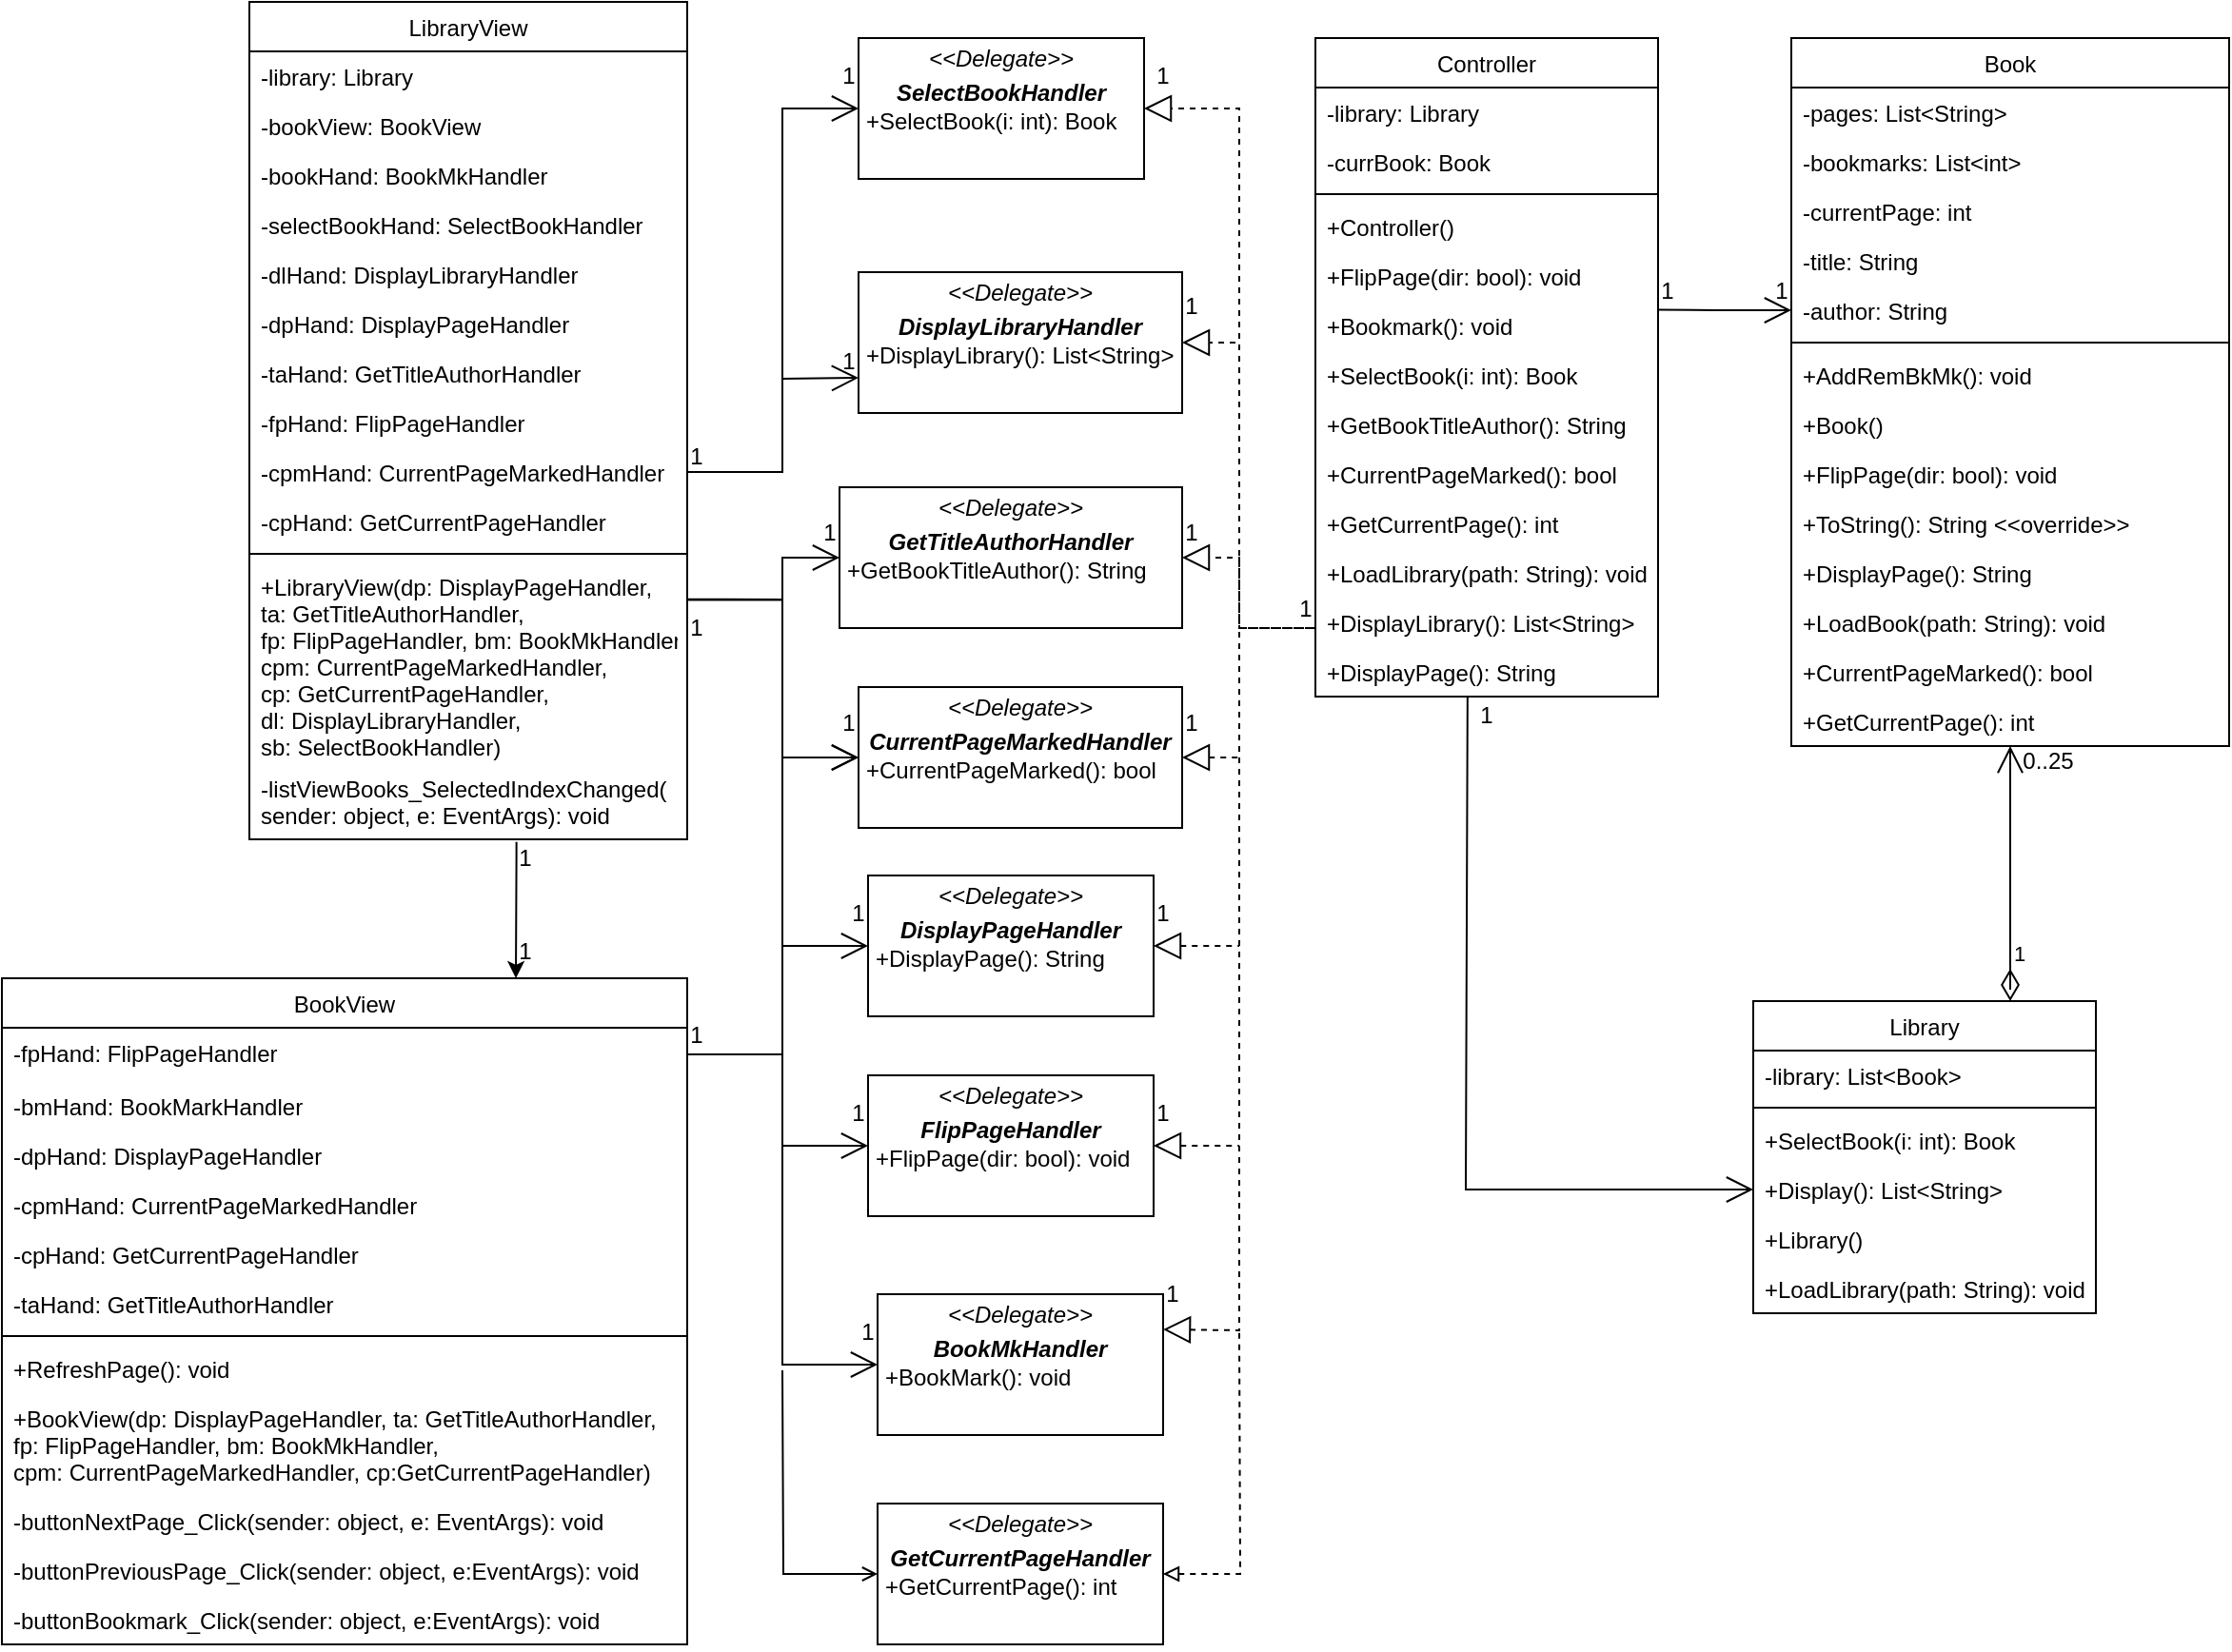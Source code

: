 <mxfile version="16.6.1" type="device"><diagram id="C5RBs43oDa-KdzZeNtuy" name="Page-1"><mxGraphModel dx="1977" dy="1840" grid="1" gridSize="10" guides="1" tooltips="1" connect="1" arrows="1" fold="1" page="1" pageScale="1" pageWidth="827" pageHeight="1169" math="0" shadow="0"><root><mxCell id="WIyWlLk6GJQsqaUBKTNV-0"/><mxCell id="WIyWlLk6GJQsqaUBKTNV-1" parent="WIyWlLk6GJQsqaUBKTNV-0"/><mxCell id="zkfFHV4jXpPFQw0GAbJ--6" value="BookView" style="swimlane;fontStyle=0;align=center;verticalAlign=top;childLayout=stackLayout;horizontal=1;startSize=26;horizontalStack=0;resizeParent=1;resizeLast=0;collapsible=1;marginBottom=0;rounded=0;shadow=0;strokeWidth=1;" parent="WIyWlLk6GJQsqaUBKTNV-1" vertex="1"><mxGeometry x="-630" y="534" width="360" height="350" as="geometry"><mxRectangle x="130" y="380" width="160" height="26" as="alternateBounds"/></mxGeometry></mxCell><mxCell id="kKATzDtQ06_MXmmMMDZ5-18" value="-fpHand: FlipPageHandler" style="text;strokeColor=none;fillColor=none;align=left;verticalAlign=top;spacingLeft=4;spacingRight=4;overflow=hidden;rotatable=0;points=[[0,0.5],[1,0.5]];portConstraint=eastwest;" parent="zkfFHV4jXpPFQw0GAbJ--6" vertex="1"><mxGeometry y="26" width="360" height="28" as="geometry"/></mxCell><mxCell id="kKATzDtQ06_MXmmMMDZ5-19" value="-bmHand: BookMarkHandler" style="text;strokeColor=none;fillColor=none;align=left;verticalAlign=top;spacingLeft=4;spacingRight=4;overflow=hidden;rotatable=0;points=[[0,0.5],[1,0.5]];portConstraint=eastwest;" parent="zkfFHV4jXpPFQw0GAbJ--6" vertex="1"><mxGeometry y="54" width="360" height="26" as="geometry"/></mxCell><mxCell id="_Ul0o9KKEtSvNgd72cAL-1" value="-dpHand: DisplayPageHandler" style="text;strokeColor=none;fillColor=none;align=left;verticalAlign=top;spacingLeft=4;spacingRight=4;overflow=hidden;rotatable=0;points=[[0,0.5],[1,0.5]];portConstraint=eastwest;" parent="zkfFHV4jXpPFQw0GAbJ--6" vertex="1"><mxGeometry y="80" width="360" height="26" as="geometry"/></mxCell><mxCell id="_Ul0o9KKEtSvNgd72cAL-19" value="-cpmHand: CurrentPageMarkedHandler" style="text;strokeColor=none;fillColor=none;align=left;verticalAlign=top;spacingLeft=4;spacingRight=4;overflow=hidden;rotatable=0;points=[[0,0.5],[1,0.5]];portConstraint=eastwest;" parent="zkfFHV4jXpPFQw0GAbJ--6" vertex="1"><mxGeometry y="106" width="360" height="26" as="geometry"/></mxCell><mxCell id="VxfgOSUtHVULZVKdmlXY-7" value="-cpHand: GetCurrentPageHandler" style="text;strokeColor=none;fillColor=none;align=left;verticalAlign=top;spacingLeft=4;spacingRight=4;overflow=hidden;rotatable=0;points=[[0,0.5],[1,0.5]];portConstraint=eastwest;" vertex="1" parent="zkfFHV4jXpPFQw0GAbJ--6"><mxGeometry y="132" width="360" height="26" as="geometry"/></mxCell><mxCell id="_Ul0o9KKEtSvNgd72cAL-20" value="-taHand: GetTitleAuthorHandler" style="text;strokeColor=none;fillColor=none;align=left;verticalAlign=top;spacingLeft=4;spacingRight=4;overflow=hidden;rotatable=0;points=[[0,0.5],[1,0.5]];portConstraint=eastwest;" parent="zkfFHV4jXpPFQw0GAbJ--6" vertex="1"><mxGeometry y="158" width="360" height="26" as="geometry"/></mxCell><mxCell id="ePOJfyZOBA0AEGsblm17-55" value="" style="line;strokeWidth=1;fillColor=none;align=left;verticalAlign=middle;spacingTop=-1;spacingLeft=3;spacingRight=3;rotatable=0;labelPosition=right;points=[];portConstraint=eastwest;" parent="zkfFHV4jXpPFQw0GAbJ--6" vertex="1"><mxGeometry y="184" width="360" height="8" as="geometry"/></mxCell><mxCell id="ePOJfyZOBA0AEGsblm17-0" value="+RefreshPage(): void" style="text;strokeColor=none;fillColor=none;align=left;verticalAlign=top;spacingLeft=4;spacingRight=4;overflow=hidden;rotatable=0;points=[[0,0.5],[1,0.5]];portConstraint=eastwest;" parent="zkfFHV4jXpPFQw0GAbJ--6" vertex="1"><mxGeometry y="192" width="360" height="26" as="geometry"/></mxCell><mxCell id="ePOJfyZOBA0AEGsblm17-74" value="+BookView(dp: DisplayPageHandler, ta: GetTitleAuthorHandler,&#10;fp: FlipPageHandler, bm: BookMkHandler,&#10;cpm: CurrentPageMarkedHandler, cp:GetCurrentPageHandler)" style="text;strokeColor=none;fillColor=none;align=left;verticalAlign=top;spacingLeft=4;spacingRight=4;overflow=hidden;rotatable=0;points=[[0,0.5],[1,0.5]];portConstraint=eastwest;" parent="zkfFHV4jXpPFQw0GAbJ--6" vertex="1"><mxGeometry y="218" width="360" height="54" as="geometry"/></mxCell><mxCell id="_Ul0o9KKEtSvNgd72cAL-21" value="-buttonNextPage_Click(sender: object, e: EventArgs): void" style="text;strokeColor=none;fillColor=none;align=left;verticalAlign=top;spacingLeft=4;spacingRight=4;overflow=hidden;rotatable=0;points=[[0,0.5],[1,0.5]];portConstraint=eastwest;" parent="zkfFHV4jXpPFQw0GAbJ--6" vertex="1"><mxGeometry y="272" width="360" height="26" as="geometry"/></mxCell><mxCell id="_Ul0o9KKEtSvNgd72cAL-22" value="-buttonPreviousPage_Click(sender: object, e:EventArgs): void" style="text;strokeColor=none;fillColor=none;align=left;verticalAlign=top;spacingLeft=4;spacingRight=4;overflow=hidden;rotatable=0;points=[[0,0.5],[1,0.5]];portConstraint=eastwest;" parent="zkfFHV4jXpPFQw0GAbJ--6" vertex="1"><mxGeometry y="298" width="360" height="26" as="geometry"/></mxCell><mxCell id="_Ul0o9KKEtSvNgd72cAL-23" value="-buttonBookmark_Click(sender: object, e:EventArgs): void" style="text;strokeColor=none;fillColor=none;align=left;verticalAlign=top;spacingLeft=4;spacingRight=4;overflow=hidden;rotatable=0;points=[[0,0.5],[1,0.5]];portConstraint=eastwest;" parent="zkfFHV4jXpPFQw0GAbJ--6" vertex="1"><mxGeometry y="324" width="360" height="26" as="geometry"/></mxCell><mxCell id="zkfFHV4jXpPFQw0GAbJ--17" value="Book" style="swimlane;fontStyle=0;align=center;verticalAlign=top;childLayout=stackLayout;horizontal=1;startSize=26;horizontalStack=0;resizeParent=1;resizeLast=0;collapsible=1;marginBottom=0;rounded=0;shadow=0;strokeWidth=1;" parent="WIyWlLk6GJQsqaUBKTNV-1" vertex="1"><mxGeometry x="310" y="40" width="230" height="372" as="geometry"><mxRectangle x="550" y="140" width="160" height="26" as="alternateBounds"/></mxGeometry></mxCell><mxCell id="zkfFHV4jXpPFQw0GAbJ--18" value="-pages: List&lt;String&gt;" style="text;align=left;verticalAlign=top;spacingLeft=4;spacingRight=4;overflow=hidden;rotatable=0;points=[[0,0.5],[1,0.5]];portConstraint=eastwest;" parent="zkfFHV4jXpPFQw0GAbJ--17" vertex="1"><mxGeometry y="26" width="230" height="26" as="geometry"/></mxCell><mxCell id="kKATzDtQ06_MXmmMMDZ5-2" value="-bookmarks: List&lt;int&gt;" style="text;strokeColor=none;fillColor=none;align=left;verticalAlign=top;spacingLeft=4;spacingRight=4;overflow=hidden;rotatable=0;points=[[0,0.5],[1,0.5]];portConstraint=eastwest;" parent="zkfFHV4jXpPFQw0GAbJ--17" vertex="1"><mxGeometry y="52" width="230" height="26" as="geometry"/></mxCell><mxCell id="kKATzDtQ06_MXmmMMDZ5-8" value="-currentPage: int" style="text;strokeColor=none;fillColor=none;align=left;verticalAlign=top;spacingLeft=4;spacingRight=4;overflow=hidden;rotatable=0;points=[[0,0.5],[1,0.5]];portConstraint=eastwest;" parent="zkfFHV4jXpPFQw0GAbJ--17" vertex="1"><mxGeometry y="78" width="230" height="26" as="geometry"/></mxCell><mxCell id="ePOJfyZOBA0AEGsblm17-72" value="-title: String" style="text;strokeColor=none;fillColor=none;align=left;verticalAlign=top;spacingLeft=4;spacingRight=4;overflow=hidden;rotatable=0;points=[[0,0.5],[1,0.5]];portConstraint=eastwest;" parent="zkfFHV4jXpPFQw0GAbJ--17" vertex="1"><mxGeometry y="104" width="230" height="26" as="geometry"/></mxCell><mxCell id="kKATzDtQ06_MXmmMMDZ5-14" value="-author: String" style="text;strokeColor=none;fillColor=none;align=left;verticalAlign=top;spacingLeft=4;spacingRight=4;overflow=hidden;rotatable=0;points=[[0,0.5],[1,0.5]];portConstraint=eastwest;" parent="zkfFHV4jXpPFQw0GAbJ--17" vertex="1"><mxGeometry y="130" width="230" height="26" as="geometry"/></mxCell><mxCell id="zkfFHV4jXpPFQw0GAbJ--23" value="" style="line;html=1;strokeWidth=1;align=left;verticalAlign=middle;spacingTop=-1;spacingLeft=3;spacingRight=3;rotatable=0;labelPosition=right;points=[];portConstraint=eastwest;" parent="zkfFHV4jXpPFQw0GAbJ--17" vertex="1"><mxGeometry y="156" width="230" height="8" as="geometry"/></mxCell><mxCell id="kKATzDtQ06_MXmmMMDZ5-16" value="+AddRemBkMk(): void" style="text;strokeColor=none;fillColor=none;align=left;verticalAlign=top;spacingLeft=4;spacingRight=4;overflow=hidden;rotatable=0;points=[[0,0.5],[1,0.5]];portConstraint=eastwest;" parent="zkfFHV4jXpPFQw0GAbJ--17" vertex="1"><mxGeometry y="164" width="230" height="26" as="geometry"/></mxCell><mxCell id="kKATzDtQ06_MXmmMMDZ5-15" value="+Book()" style="text;strokeColor=none;fillColor=none;align=left;verticalAlign=top;spacingLeft=4;spacingRight=4;overflow=hidden;rotatable=0;points=[[0,0.5],[1,0.5]];portConstraint=eastwest;" parent="zkfFHV4jXpPFQw0GAbJ--17" vertex="1"><mxGeometry y="190" width="230" height="26" as="geometry"/></mxCell><mxCell id="kKATzDtQ06_MXmmMMDZ5-17" value="+FlipPage(dir: bool): void" style="text;strokeColor=none;fillColor=none;align=left;verticalAlign=top;spacingLeft=4;spacingRight=4;overflow=hidden;rotatable=0;points=[[0,0.5],[1,0.5]];portConstraint=eastwest;" parent="zkfFHV4jXpPFQw0GAbJ--17" vertex="1"><mxGeometry y="216" width="230" height="26" as="geometry"/></mxCell><mxCell id="ePOJfyZOBA0AEGsblm17-44" value="+ToString(): String &lt;&lt;override&gt;&gt;" style="text;strokeColor=none;fillColor=none;align=left;verticalAlign=top;spacingLeft=4;spacingRight=4;overflow=hidden;rotatable=0;points=[[0,0.5],[1,0.5]];portConstraint=eastwest;" parent="zkfFHV4jXpPFQw0GAbJ--17" vertex="1"><mxGeometry y="242" width="230" height="26" as="geometry"/></mxCell><mxCell id="_Ul0o9KKEtSvNgd72cAL-0" value="+DisplayPage(): String" style="text;strokeColor=none;fillColor=none;align=left;verticalAlign=top;spacingLeft=4;spacingRight=4;overflow=hidden;rotatable=0;points=[[0,0.5],[1,0.5]];portConstraint=eastwest;" parent="zkfFHV4jXpPFQw0GAbJ--17" vertex="1"><mxGeometry y="268" width="230" height="26" as="geometry"/></mxCell><mxCell id="_Ul0o9KKEtSvNgd72cAL-16" value="+LoadBook(path: String): void" style="text;strokeColor=none;fillColor=none;align=left;verticalAlign=top;spacingLeft=4;spacingRight=4;overflow=hidden;rotatable=0;points=[[0,0.5],[1,0.5]];portConstraint=eastwest;" parent="zkfFHV4jXpPFQw0GAbJ--17" vertex="1"><mxGeometry y="294" width="230" height="26" as="geometry"/></mxCell><mxCell id="_Ul0o9KKEtSvNgd72cAL-17" value="+CurrentPageMarked(): bool&#10;" style="text;strokeColor=none;fillColor=none;align=left;verticalAlign=top;spacingLeft=4;spacingRight=4;overflow=hidden;rotatable=0;points=[[0,0.5],[1,0.5]];portConstraint=eastwest;" parent="zkfFHV4jXpPFQw0GAbJ--17" vertex="1"><mxGeometry y="320" width="230" height="26" as="geometry"/></mxCell><mxCell id="VxfgOSUtHVULZVKdmlXY-5" value="+GetCurrentPage(): int&#10;" style="text;strokeColor=none;fillColor=none;align=left;verticalAlign=top;spacingLeft=4;spacingRight=4;overflow=hidden;rotatable=0;points=[[0,0.5],[1,0.5]];portConstraint=eastwest;" vertex="1" parent="zkfFHV4jXpPFQw0GAbJ--17"><mxGeometry y="346" width="230" height="26" as="geometry"/></mxCell><mxCell id="kKATzDtQ06_MXmmMMDZ5-22" value="Controller" style="swimlane;fontStyle=0;align=center;verticalAlign=top;childLayout=stackLayout;horizontal=1;startSize=26;horizontalStack=0;resizeParent=1;resizeParentMax=0;resizeLast=0;collapsible=1;marginBottom=0;" parent="WIyWlLk6GJQsqaUBKTNV-1" vertex="1"><mxGeometry x="60" y="40" width="180" height="346" as="geometry"/></mxCell><mxCell id="kKATzDtQ06_MXmmMMDZ5-23" value="-library: Library" style="text;strokeColor=none;fillColor=none;align=left;verticalAlign=top;spacingLeft=4;spacingRight=4;overflow=hidden;rotatable=0;points=[[0,0.5],[1,0.5]];portConstraint=eastwest;" parent="kKATzDtQ06_MXmmMMDZ5-22" vertex="1"><mxGeometry y="26" width="180" height="26" as="geometry"/></mxCell><mxCell id="kKATzDtQ06_MXmmMMDZ5-34" value="-currBook: Book" style="text;strokeColor=none;fillColor=none;align=left;verticalAlign=top;spacingLeft=4;spacingRight=4;overflow=hidden;rotatable=0;points=[[0,0.5],[1,0.5]];portConstraint=eastwest;" parent="kKATzDtQ06_MXmmMMDZ5-22" vertex="1"><mxGeometry y="52" width="180" height="26" as="geometry"/></mxCell><mxCell id="kKATzDtQ06_MXmmMMDZ5-24" value="" style="line;strokeWidth=1;fillColor=none;align=left;verticalAlign=middle;spacingTop=-1;spacingLeft=3;spacingRight=3;rotatable=0;labelPosition=right;points=[];portConstraint=eastwest;" parent="kKATzDtQ06_MXmmMMDZ5-22" vertex="1"><mxGeometry y="78" width="180" height="8" as="geometry"/></mxCell><mxCell id="kKATzDtQ06_MXmmMMDZ5-25" value="+Controller()" style="text;strokeColor=none;fillColor=none;align=left;verticalAlign=top;spacingLeft=4;spacingRight=4;overflow=hidden;rotatable=0;points=[[0,0.5],[1,0.5]];portConstraint=eastwest;" parent="kKATzDtQ06_MXmmMMDZ5-22" vertex="1"><mxGeometry y="86" width="180" height="26" as="geometry"/></mxCell><mxCell id="ePOJfyZOBA0AEGsblm17-26" value="+FlipPage(dir: bool): void" style="text;strokeColor=none;fillColor=none;align=left;verticalAlign=top;spacingLeft=4;spacingRight=4;overflow=hidden;rotatable=0;points=[[0,0.5],[1,0.5]];portConstraint=eastwest;" parent="kKATzDtQ06_MXmmMMDZ5-22" vertex="1"><mxGeometry y="112" width="180" height="26" as="geometry"/></mxCell><mxCell id="ePOJfyZOBA0AEGsblm17-32" value="+Bookmark(): void" style="text;strokeColor=none;fillColor=none;align=left;verticalAlign=top;spacingLeft=4;spacingRight=4;overflow=hidden;rotatable=0;points=[[0,0.5],[1,0.5]];portConstraint=eastwest;" parent="kKATzDtQ06_MXmmMMDZ5-22" vertex="1"><mxGeometry y="138" width="180" height="26" as="geometry"/></mxCell><mxCell id="ePOJfyZOBA0AEGsblm17-43" value="+SelectBook(i: int): Book" style="text;strokeColor=none;fillColor=none;align=left;verticalAlign=top;spacingLeft=4;spacingRight=4;overflow=hidden;rotatable=0;points=[[0,0.5],[1,0.5]];portConstraint=eastwest;" parent="kKATzDtQ06_MXmmMMDZ5-22" vertex="1"><mxGeometry y="164" width="180" height="26" as="geometry"/></mxCell><mxCell id="_Ul0o9KKEtSvNgd72cAL-9" value="+GetBookTitleAuthor(): String" style="text;strokeColor=none;fillColor=none;align=left;verticalAlign=top;spacingLeft=4;spacingRight=4;overflow=hidden;rotatable=0;points=[[0,0.5],[1,0.5]];portConstraint=eastwest;" parent="kKATzDtQ06_MXmmMMDZ5-22" vertex="1"><mxGeometry y="190" width="180" height="26" as="geometry"/></mxCell><mxCell id="_Ul0o9KKEtSvNgd72cAL-13" value="+CurrentPageMarked(): bool" style="text;strokeColor=none;fillColor=none;align=left;verticalAlign=top;spacingLeft=4;spacingRight=4;overflow=hidden;rotatable=0;points=[[0,0.5],[1,0.5]];portConstraint=eastwest;" parent="kKATzDtQ06_MXmmMMDZ5-22" vertex="1"><mxGeometry y="216" width="180" height="26" as="geometry"/></mxCell><mxCell id="VxfgOSUtHVULZVKdmlXY-6" value="+GetCurrentPage(): int" style="text;strokeColor=none;fillColor=none;align=left;verticalAlign=top;spacingLeft=4;spacingRight=4;overflow=hidden;rotatable=0;points=[[0,0.5],[1,0.5]];portConstraint=eastwest;" vertex="1" parent="kKATzDtQ06_MXmmMMDZ5-22"><mxGeometry y="242" width="180" height="26" as="geometry"/></mxCell><mxCell id="_Ul0o9KKEtSvNgd72cAL-14" value="+LoadLibrary(path: String): void" style="text;strokeColor=none;fillColor=none;align=left;verticalAlign=top;spacingLeft=4;spacingRight=4;overflow=hidden;rotatable=0;points=[[0,0.5],[1,0.5]];portConstraint=eastwest;" parent="kKATzDtQ06_MXmmMMDZ5-22" vertex="1"><mxGeometry y="268" width="180" height="26" as="geometry"/></mxCell><mxCell id="_Ul0o9KKEtSvNgd72cAL-15" value="+DisplayLibrary(): List&lt;String&gt;" style="text;strokeColor=none;fillColor=none;align=left;verticalAlign=top;spacingLeft=4;spacingRight=4;overflow=hidden;rotatable=0;points=[[0,0.5],[1,0.5]];portConstraint=eastwest;" parent="kKATzDtQ06_MXmmMMDZ5-22" vertex="1"><mxGeometry y="294" width="180" height="26" as="geometry"/></mxCell><mxCell id="_Ul0o9KKEtSvNgd72cAL-35" value="+DisplayPage(): String" style="text;strokeColor=none;fillColor=none;align=left;verticalAlign=top;spacingLeft=4;spacingRight=4;overflow=hidden;rotatable=0;points=[[0,0.5],[1,0.5]];portConstraint=eastwest;" parent="kKATzDtQ06_MXmmMMDZ5-22" vertex="1"><mxGeometry y="320" width="180" height="26" as="geometry"/></mxCell><mxCell id="kKATzDtQ06_MXmmMMDZ5-26" value="1" style="endArrow=open;html=1;endSize=12;startArrow=diamondThin;startSize=14;startFill=0;edgeStyle=orthogonalEdgeStyle;align=left;verticalAlign=bottom;rounded=0;exitX=0.75;exitY=0;exitDx=0;exitDy=0;entryX=0.5;entryY=1;entryDx=0;entryDy=0;" parent="WIyWlLk6GJQsqaUBKTNV-1" source="zkfFHV4jXpPFQw0GAbJ--0" target="zkfFHV4jXpPFQw0GAbJ--17" edge="1"><mxGeometry x="-0.756" relative="1" as="geometry"><mxPoint x="620" y="160" as="sourcePoint"/><mxPoint x="540" y="145" as="targetPoint"/><Array as="points"><mxPoint x="425" y="540"/></Array><mxPoint as="offset"/></mxGeometry></mxCell><mxCell id="kKATzDtQ06_MXmmMMDZ5-27" value="" style="endArrow=open;endFill=1;endSize=12;html=1;rounded=0;entryX=0;entryY=0.5;entryDx=0;entryDy=0;exitX=0.444;exitY=1.004;exitDx=0;exitDy=0;exitPerimeter=0;" parent="WIyWlLk6GJQsqaUBKTNV-1" source="_Ul0o9KKEtSvNgd72cAL-35" target="ePOJfyZOBA0AEGsblm17-37" edge="1"><mxGeometry width="160" relative="1" as="geometry"><mxPoint x="139" y="400" as="sourcePoint"/><mxPoint x="190" y="300" as="targetPoint"/><Array as="points"><mxPoint x="139" y="645"/></Array></mxGeometry></mxCell><mxCell id="VxfgOSUtHVULZVKdmlXY-12" style="edgeStyle=orthogonalEdgeStyle;rounded=0;orthogonalLoop=1;jettySize=auto;html=1;dashed=1;startArrow=block;startFill=0;endArrow=none;endFill=0;startSize=12;" edge="1" parent="WIyWlLk6GJQsqaUBKTNV-1" source="kKATzDtQ06_MXmmMMDZ5-30"><mxGeometry relative="1" as="geometry"><mxPoint x="20" y="622" as="targetPoint"/></mxGeometry></mxCell><mxCell id="kKATzDtQ06_MXmmMMDZ5-30" value="&lt;p style=&quot;margin: 0px ; margin-top: 4px ; text-align: center&quot;&gt;&lt;i&gt;&amp;lt;&amp;lt;Delegate&amp;gt;&amp;gt;&lt;/i&gt;&lt;br&gt;&lt;/p&gt;&lt;p style=&quot;margin: 0px ; margin-top: 4px ; text-align: center&quot;&gt;&lt;i&gt;&lt;b&gt;FlipPageHandler&lt;/b&gt;&lt;/i&gt;&lt;/p&gt;&lt;p style=&quot;margin: 0px ; margin-left: 4px&quot;&gt;&lt;span&gt;+FlipPage(dir: bool): void&lt;/span&gt;&lt;/p&gt;" style="verticalAlign=top;align=left;overflow=fill;fontSize=12;fontFamily=Helvetica;html=1;" parent="WIyWlLk6GJQsqaUBKTNV-1" vertex="1"><mxGeometry x="-175" y="585" width="150" height="74" as="geometry"/></mxCell><mxCell id="ePOJfyZOBA0AEGsblm17-3" value="0..25" style="text;html=1;strokeColor=none;fillColor=none;align=center;verticalAlign=middle;whiteSpace=wrap;rounded=0;" parent="WIyWlLk6GJQsqaUBKTNV-1" vertex="1"><mxGeometry x="440" y="410" width="10" height="20" as="geometry"/></mxCell><mxCell id="ePOJfyZOBA0AEGsblm17-11" value="1" style="text;html=1;strokeColor=none;fillColor=none;align=center;verticalAlign=middle;whiteSpace=wrap;rounded=0;" parent="WIyWlLk6GJQsqaUBKTNV-1" vertex="1"><mxGeometry x="145" y="386" width="10" height="20" as="geometry"/></mxCell><mxCell id="ePOJfyZOBA0AEGsblm17-15" value="LibraryView" style="swimlane;fontStyle=0;align=center;verticalAlign=top;childLayout=stackLayout;horizontal=1;startSize=26;horizontalStack=0;resizeParent=1;resizeParentMax=0;resizeLast=0;collapsible=1;marginBottom=0;" parent="WIyWlLk6GJQsqaUBKTNV-1" vertex="1"><mxGeometry x="-500" y="21" width="230" height="440" as="geometry"/></mxCell><mxCell id="ePOJfyZOBA0AEGsblm17-16" value="-library: Library" style="text;strokeColor=none;fillColor=none;align=left;verticalAlign=top;spacingLeft=4;spacingRight=4;overflow=hidden;rotatable=0;points=[[0,0.5],[1,0.5]];portConstraint=eastwest;" parent="ePOJfyZOBA0AEGsblm17-15" vertex="1"><mxGeometry y="26" width="230" height="26" as="geometry"/></mxCell><mxCell id="ePOJfyZOBA0AEGsblm17-51" value="-bookView: BookView" style="text;strokeColor=none;fillColor=none;align=left;verticalAlign=top;spacingLeft=4;spacingRight=4;overflow=hidden;rotatable=0;points=[[0,0.5],[1,0.5]];portConstraint=eastwest;" parent="ePOJfyZOBA0AEGsblm17-15" vertex="1"><mxGeometry y="52" width="230" height="26" as="geometry"/></mxCell><mxCell id="ePOJfyZOBA0AEGsblm17-18" value="-bookHand: BookMkHandler" style="text;strokeColor=none;fillColor=none;align=left;verticalAlign=top;spacingLeft=4;spacingRight=4;overflow=hidden;rotatable=0;points=[[0,0.5],[1,0.5]];portConstraint=eastwest;" parent="ePOJfyZOBA0AEGsblm17-15" vertex="1"><mxGeometry y="78" width="230" height="26" as="geometry"/></mxCell><mxCell id="_Ul0o9KKEtSvNgd72cAL-38" value="-selectBookHand: SelectBookHandler" style="text;strokeColor=none;fillColor=none;align=left;verticalAlign=top;spacingLeft=4;spacingRight=4;overflow=hidden;rotatable=0;points=[[0,0.5],[1,0.5]];portConstraint=eastwest;" parent="ePOJfyZOBA0AEGsblm17-15" vertex="1"><mxGeometry y="104" width="230" height="26" as="geometry"/></mxCell><mxCell id="_Ul0o9KKEtSvNgd72cAL-39" value="-dlHand: DisplayLibraryHandler" style="text;strokeColor=none;fillColor=none;align=left;verticalAlign=top;spacingLeft=4;spacingRight=4;overflow=hidden;rotatable=0;points=[[0,0.5],[1,0.5]];portConstraint=eastwest;" parent="ePOJfyZOBA0AEGsblm17-15" vertex="1"><mxGeometry y="130" width="230" height="26" as="geometry"/></mxCell><mxCell id="_Ul0o9KKEtSvNgd72cAL-41" value="-dpHand: DisplayPageHandler" style="text;strokeColor=none;fillColor=none;align=left;verticalAlign=top;spacingLeft=4;spacingRight=4;overflow=hidden;rotatable=0;points=[[0,0.5],[1,0.5]];portConstraint=eastwest;" parent="ePOJfyZOBA0AEGsblm17-15" vertex="1"><mxGeometry y="156" width="230" height="26" as="geometry"/></mxCell><mxCell id="_Ul0o9KKEtSvNgd72cAL-40" value="-taHand: GetTitleAuthorHandler" style="text;strokeColor=none;fillColor=none;align=left;verticalAlign=top;spacingLeft=4;spacingRight=4;overflow=hidden;rotatable=0;points=[[0,0.5],[1,0.5]];portConstraint=eastwest;" parent="ePOJfyZOBA0AEGsblm17-15" vertex="1"><mxGeometry y="182" width="230" height="26" as="geometry"/></mxCell><mxCell id="_Ul0o9KKEtSvNgd72cAL-42" value="-fpHand: FlipPageHandler" style="text;strokeColor=none;fillColor=none;align=left;verticalAlign=top;spacingLeft=4;spacingRight=4;overflow=hidden;rotatable=0;points=[[0,0.5],[1,0.5]];portConstraint=eastwest;" parent="ePOJfyZOBA0AEGsblm17-15" vertex="1"><mxGeometry y="208" width="230" height="26" as="geometry"/></mxCell><mxCell id="_Ul0o9KKEtSvNgd72cAL-43" value="-cpmHand: CurrentPageMarkedHandler" style="text;strokeColor=none;fillColor=none;align=left;verticalAlign=top;spacingLeft=4;spacingRight=4;overflow=hidden;rotatable=0;points=[[0,0.5],[1,0.5]];portConstraint=eastwest;" parent="ePOJfyZOBA0AEGsblm17-15" vertex="1"><mxGeometry y="234" width="230" height="26" as="geometry"/></mxCell><mxCell id="VxfgOSUtHVULZVKdmlXY-13" value="-cpHand: GetCurrentPageHandler" style="text;strokeColor=none;fillColor=none;align=left;verticalAlign=top;spacingLeft=4;spacingRight=4;overflow=hidden;rotatable=0;points=[[0,0.5],[1,0.5]];portConstraint=eastwest;" vertex="1" parent="ePOJfyZOBA0AEGsblm17-15"><mxGeometry y="260" width="230" height="26" as="geometry"/></mxCell><mxCell id="ePOJfyZOBA0AEGsblm17-79" value="" style="line;strokeWidth=1;fillColor=none;align=left;verticalAlign=middle;spacingTop=-1;spacingLeft=3;spacingRight=3;rotatable=0;labelPosition=right;points=[];portConstraint=eastwest;" parent="ePOJfyZOBA0AEGsblm17-15" vertex="1"><mxGeometry y="286" width="230" height="8" as="geometry"/></mxCell><mxCell id="ePOJfyZOBA0AEGsblm17-78" value="+LibraryView(dp: DisplayPageHandler,&#10;ta: GetTitleAuthorHandler, &#10;fp: FlipPageHandler, bm: BookMkHandler,&#10;cpm: CurrentPageMarkedHandler, &#10;cp: GetCurrentPageHandler,&#10;dl: DisplayLibraryHandler, &#10;sb: SelectBookHandler)" style="text;strokeColor=none;fillColor=none;align=left;verticalAlign=top;spacingLeft=4;spacingRight=4;overflow=hidden;rotatable=0;points=[[0,0.5],[1,0.5]];portConstraint=eastwest;" parent="ePOJfyZOBA0AEGsblm17-15" vertex="1"><mxGeometry y="294" width="230" height="106" as="geometry"/></mxCell><mxCell id="_Ul0o9KKEtSvNgd72cAL-95" value="-listViewBooks_SelectedIndexChanged(&#10;sender: object, e: EventArgs): void" style="text;strokeColor=none;fillColor=none;align=left;verticalAlign=top;spacingLeft=4;spacingRight=4;overflow=hidden;rotatable=0;points=[[0,0.5],[1,0.5]];portConstraint=eastwest;" parent="ePOJfyZOBA0AEGsblm17-15" vertex="1"><mxGeometry y="400" width="230" height="40" as="geometry"/></mxCell><mxCell id="zkfFHV4jXpPFQw0GAbJ--0" value="Library" style="swimlane;fontStyle=0;align=center;verticalAlign=top;childLayout=stackLayout;horizontal=1;startSize=26;horizontalStack=0;resizeParent=1;resizeLast=0;collapsible=1;marginBottom=0;rounded=0;shadow=0;strokeWidth=1;" parent="WIyWlLk6GJQsqaUBKTNV-1" vertex="1"><mxGeometry x="290" y="546" width="180" height="164" as="geometry"><mxRectangle x="230" y="140" width="160" height="26" as="alternateBounds"/></mxGeometry></mxCell><mxCell id="zkfFHV4jXpPFQw0GAbJ--1" value="-library: List&lt;Book&gt;" style="text;align=left;verticalAlign=top;spacingLeft=4;spacingRight=4;overflow=hidden;rotatable=0;points=[[0,0.5],[1,0.5]];portConstraint=eastwest;" parent="zkfFHV4jXpPFQw0GAbJ--0" vertex="1"><mxGeometry y="26" width="180" height="26" as="geometry"/></mxCell><mxCell id="zkfFHV4jXpPFQw0GAbJ--4" value="" style="line;html=1;strokeWidth=1;align=left;verticalAlign=middle;spacingTop=-1;spacingLeft=3;spacingRight=3;rotatable=0;labelPosition=right;points=[];portConstraint=eastwest;" parent="zkfFHV4jXpPFQw0GAbJ--0" vertex="1"><mxGeometry y="52" width="180" height="8" as="geometry"/></mxCell><mxCell id="zkfFHV4jXpPFQw0GAbJ--5" value="+SelectBook(i: int): Book" style="text;align=left;verticalAlign=top;spacingLeft=4;spacingRight=4;overflow=hidden;rotatable=0;points=[[0,0.5],[1,0.5]];portConstraint=eastwest;" parent="zkfFHV4jXpPFQw0GAbJ--0" vertex="1"><mxGeometry y="60" width="180" height="26" as="geometry"/></mxCell><mxCell id="ePOJfyZOBA0AEGsblm17-37" value="+Display(): List&lt;String&gt;" style="text;strokeColor=none;fillColor=none;align=left;verticalAlign=top;spacingLeft=4;spacingRight=4;overflow=hidden;rotatable=0;points=[[0,0.5],[1,0.5]];portConstraint=eastwest;" parent="zkfFHV4jXpPFQw0GAbJ--0" vertex="1"><mxGeometry y="86" width="180" height="26" as="geometry"/></mxCell><mxCell id="ePOJfyZOBA0AEGsblm17-73" value="+Library()" style="text;strokeColor=none;fillColor=none;align=left;verticalAlign=top;spacingLeft=4;spacingRight=4;overflow=hidden;rotatable=0;points=[[0,0.5],[1,0.5]];portConstraint=eastwest;" parent="zkfFHV4jXpPFQw0GAbJ--0" vertex="1"><mxGeometry y="112" width="180" height="26" as="geometry"/></mxCell><mxCell id="_Ul0o9KKEtSvNgd72cAL-36" value="+LoadLibrary(path: String): void " style="text;strokeColor=none;fillColor=none;align=left;verticalAlign=top;spacingLeft=4;spacingRight=4;overflow=hidden;rotatable=0;points=[[0,0.5],[1,0.5]];portConstraint=eastwest;" parent="zkfFHV4jXpPFQw0GAbJ--0" vertex="1"><mxGeometry y="138" width="180" height="26" as="geometry"/></mxCell><mxCell id="ePOJfyZOBA0AEGsblm17-28" value="&lt;p style=&quot;margin: 0px ; margin-top: 4px ; text-align: center&quot;&gt;&lt;i&gt;&amp;lt;&amp;lt;Delegate&amp;gt;&amp;gt;&lt;/i&gt;&lt;br&gt;&lt;/p&gt;&lt;p style=&quot;margin: 0px ; margin-top: 4px ; text-align: center&quot;&gt;&lt;i&gt;&lt;b&gt;BookMkHandler&lt;/b&gt;&lt;/i&gt;&lt;/p&gt;&lt;p style=&quot;margin: 0px ; margin-left: 4px&quot;&gt;&lt;span&gt;+BookMark(): void&lt;/span&gt;&lt;/p&gt;" style="verticalAlign=top;align=left;overflow=fill;fontSize=12;fontFamily=Helvetica;html=1;" parent="WIyWlLk6GJQsqaUBKTNV-1" vertex="1"><mxGeometry x="-170" y="700" width="150" height="74" as="geometry"/></mxCell><mxCell id="ePOJfyZOBA0AEGsblm17-31" value="" style="endArrow=block;dashed=1;endFill=0;endSize=12;html=1;rounded=0;entryX=1;entryY=0.5;entryDx=0;entryDy=0;exitX=1;exitY=1;exitDx=0;exitDy=0;" parent="WIyWlLk6GJQsqaUBKTNV-1" source="ePOJfyZOBA0AEGsblm17-58" target="ePOJfyZOBA0AEGsblm17-34" edge="1"><mxGeometry width="160" relative="1" as="geometry"><mxPoint x="119" y="380" as="sourcePoint"/><mxPoint x="95.0" y="555" as="targetPoint"/><Array as="points"><mxPoint x="20" y="350"/><mxPoint x="20" y="77"/></Array></mxGeometry></mxCell><mxCell id="ePOJfyZOBA0AEGsblm17-34" value="&lt;p style=&quot;margin: 0px ; margin-top: 4px ; text-align: center&quot;&gt;&lt;i&gt;&amp;lt;&amp;lt;Delegate&amp;gt;&amp;gt;&lt;/i&gt;&lt;br&gt;&lt;/p&gt;&lt;p style=&quot;margin: 0px ; margin-top: 4px ; text-align: center&quot;&gt;&lt;b&gt;&lt;i&gt;SelectBookHandler&lt;/i&gt;&lt;/b&gt;&lt;/p&gt;&lt;p style=&quot;margin: 0px ; margin-left: 4px&quot;&gt;&lt;span&gt;+SelectBook(i: int): Book&lt;/span&gt;&lt;/p&gt;" style="verticalAlign=top;align=left;overflow=fill;fontSize=12;fontFamily=Helvetica;html=1;" parent="WIyWlLk6GJQsqaUBKTNV-1" vertex="1"><mxGeometry x="-180" y="40" width="150" height="74" as="geometry"/></mxCell><mxCell id="ePOJfyZOBA0AEGsblm17-40" value="" style="endArrow=open;endFill=1;endSize=12;html=1;rounded=0;entryX=0;entryY=0.5;entryDx=0;entryDy=0;exitX=1.001;exitY=0.184;exitDx=0;exitDy=0;exitPerimeter=0;" parent="WIyWlLk6GJQsqaUBKTNV-1" source="ePOJfyZOBA0AEGsblm17-32" target="kKATzDtQ06_MXmmMMDZ5-14" edge="1"><mxGeometry width="160" relative="1" as="geometry"><mxPoint x="360" y="583" as="sourcePoint"/><mxPoint x="252.5" y="530" as="targetPoint"/><Array as="points"><mxPoint x="270" y="183"/></Array></mxGeometry></mxCell><mxCell id="ePOJfyZOBA0AEGsblm17-41" value="1" style="text;html=1;strokeColor=none;fillColor=none;align=center;verticalAlign=middle;whiteSpace=wrap;rounded=0;" parent="WIyWlLk6GJQsqaUBKTNV-1" vertex="1"><mxGeometry x="240" y="163" width="10" height="20" as="geometry"/></mxCell><mxCell id="ePOJfyZOBA0AEGsblm17-42" value="1" style="text;html=1;strokeColor=none;fillColor=none;align=center;verticalAlign=middle;whiteSpace=wrap;rounded=0;" parent="WIyWlLk6GJQsqaUBKTNV-1" vertex="1"><mxGeometry x="300" y="163" width="10" height="20" as="geometry"/></mxCell><mxCell id="ePOJfyZOBA0AEGsblm17-50" style="edgeStyle=orthogonalEdgeStyle;rounded=0;orthogonalLoop=1;jettySize=auto;html=1;entryX=0.75;entryY=0;entryDx=0;entryDy=0;exitX=0.61;exitY=1.035;exitDx=0;exitDy=0;exitPerimeter=0;" parent="WIyWlLk6GJQsqaUBKTNV-1" source="_Ul0o9KKEtSvNgd72cAL-95" target="zkfFHV4jXpPFQw0GAbJ--6" edge="1"><mxGeometry relative="1" as="geometry"><mxPoint x="-300" y="470" as="sourcePoint"/><mxPoint x="-410" y="420" as="targetPoint"/><Array as="points"><mxPoint x="-360" y="470"/><mxPoint x="-360" y="470"/></Array></mxGeometry></mxCell><mxCell id="ePOJfyZOBA0AEGsblm17-58" value="1" style="text;html=1;strokeColor=none;fillColor=none;align=center;verticalAlign=middle;whiteSpace=wrap;rounded=0;" parent="WIyWlLk6GJQsqaUBKTNV-1" vertex="1"><mxGeometry x="50" y="330" width="10" height="20" as="geometry"/></mxCell><mxCell id="VxfgOSUtHVULZVKdmlXY-11" style="edgeStyle=orthogonalEdgeStyle;rounded=0;orthogonalLoop=1;jettySize=auto;html=1;dashed=1;startArrow=block;startFill=0;endArrow=none;endFill=0;startSize=12;" edge="1" parent="WIyWlLk6GJQsqaUBKTNV-1" source="_Ul0o9KKEtSvNgd72cAL-2"><mxGeometry relative="1" as="geometry"><mxPoint x="20" y="517" as="targetPoint"/></mxGeometry></mxCell><mxCell id="_Ul0o9KKEtSvNgd72cAL-2" value="&lt;p style=&quot;margin: 0px ; margin-top: 4px ; text-align: center&quot;&gt;&lt;i&gt;&amp;lt;&amp;lt;Delegate&amp;gt;&amp;gt;&lt;/i&gt;&lt;br&gt;&lt;/p&gt;&lt;p style=&quot;margin: 0px ; margin-top: 4px ; text-align: center&quot;&gt;&lt;i&gt;&lt;b&gt;DisplayPageHandler&lt;/b&gt;&lt;/i&gt;&lt;/p&gt;&lt;p style=&quot;margin: 0px ; margin-left: 4px&quot;&gt;&lt;span&gt;+DisplayPage(): String&lt;/span&gt;&lt;/p&gt;" style="verticalAlign=top;align=left;overflow=fill;fontSize=12;fontFamily=Helvetica;html=1;" parent="WIyWlLk6GJQsqaUBKTNV-1" vertex="1"><mxGeometry x="-175" y="480" width="150" height="74" as="geometry"/></mxCell><mxCell id="VxfgOSUtHVULZVKdmlXY-10" style="edgeStyle=orthogonalEdgeStyle;rounded=0;orthogonalLoop=1;jettySize=auto;html=1;startArrow=block;startFill=0;endArrow=none;endFill=0;dashed=1;startSize=12;" edge="1" parent="WIyWlLk6GJQsqaUBKTNV-1" source="_Ul0o9KKEtSvNgd72cAL-18"><mxGeometry relative="1" as="geometry"><mxPoint x="20" y="418" as="targetPoint"/><Array as="points"><mxPoint x="20" y="418"/></Array></mxGeometry></mxCell><mxCell id="_Ul0o9KKEtSvNgd72cAL-18" value="&lt;p style=&quot;margin: 0px ; margin-top: 4px ; text-align: center&quot;&gt;&lt;i&gt;&amp;lt;&amp;lt;Delegate&amp;gt;&amp;gt;&lt;/i&gt;&lt;br&gt;&lt;/p&gt;&lt;p style=&quot;margin: 0px ; margin-top: 4px ; text-align: center&quot;&gt;&lt;i&gt;&lt;b&gt;CurrentPageMarkedHandler&lt;/b&gt;&lt;/i&gt;&lt;/p&gt;&lt;p style=&quot;margin: 0px ; margin-left: 4px&quot;&gt;&lt;span&gt;+CurrentPageMarked(): bool&lt;/span&gt;&lt;/p&gt;" style="verticalAlign=top;align=left;overflow=fill;fontSize=12;fontFamily=Helvetica;html=1;" parent="WIyWlLk6GJQsqaUBKTNV-1" vertex="1"><mxGeometry x="-180" y="381" width="170" height="74" as="geometry"/></mxCell><mxCell id="_Ul0o9KKEtSvNgd72cAL-27" value="&lt;p style=&quot;margin: 0px ; margin-top: 4px ; text-align: center&quot;&gt;&lt;i&gt;&amp;lt;&amp;lt;Delegate&amp;gt;&amp;gt;&lt;/i&gt;&lt;br&gt;&lt;/p&gt;&lt;p style=&quot;margin: 0px ; margin-top: 4px ; text-align: center&quot;&gt;&lt;i&gt;&lt;b&gt;GetTitleAuthorHandler&lt;/b&gt;&lt;/i&gt;&lt;/p&gt;&lt;p style=&quot;margin: 0px ; margin-left: 4px&quot;&gt;&lt;span&gt;+GetBookTitleAuthor(): String&lt;/span&gt;&lt;/p&gt;" style="verticalAlign=top;align=left;overflow=fill;fontSize=12;fontFamily=Helvetica;html=1;" parent="WIyWlLk6GJQsqaUBKTNV-1" vertex="1"><mxGeometry x="-190" y="276" width="180" height="74" as="geometry"/></mxCell><mxCell id="_Ul0o9KKEtSvNgd72cAL-37" value="&lt;p style=&quot;margin: 0px ; margin-top: 4px ; text-align: center&quot;&gt;&lt;i&gt;&amp;lt;&amp;lt;Delegate&amp;gt;&amp;gt;&lt;/i&gt;&lt;br&gt;&lt;/p&gt;&lt;p style=&quot;margin: 0px ; margin-top: 4px ; text-align: center&quot;&gt;&lt;b&gt;&lt;i&gt;DisplayLibraryHandler&lt;/i&gt;&lt;/b&gt;&lt;/p&gt;&lt;p style=&quot;margin: 0px ; margin-left: 4px&quot;&gt;&lt;span&gt;+DisplayLibrary(): List&amp;lt;String&amp;gt;&lt;/span&gt;&lt;/p&gt;" style="verticalAlign=top;align=left;overflow=fill;fontSize=12;fontFamily=Helvetica;html=1;" parent="WIyWlLk6GJQsqaUBKTNV-1" vertex="1"><mxGeometry x="-180" y="163" width="170" height="74" as="geometry"/></mxCell><mxCell id="_Ul0o9KKEtSvNgd72cAL-53" value="" style="endArrow=block;dashed=1;endFill=0;endSize=12;html=1;rounded=0;entryX=1;entryY=0.5;entryDx=0;entryDy=0;exitX=1;exitY=1;exitDx=0;exitDy=0;" parent="WIyWlLk6GJQsqaUBKTNV-1" source="ePOJfyZOBA0AEGsblm17-58" target="_Ul0o9KKEtSvNgd72cAL-37" edge="1"><mxGeometry width="160" relative="1" as="geometry"><mxPoint x="70" y="357" as="sourcePoint"/><mxPoint x="-20" y="87" as="targetPoint"/><Array as="points"><mxPoint x="20" y="350"/><mxPoint x="20" y="200"/></Array></mxGeometry></mxCell><mxCell id="_Ul0o9KKEtSvNgd72cAL-54" value="" style="endArrow=block;dashed=1;endFill=0;endSize=12;html=1;rounded=0;entryX=1;entryY=0.5;entryDx=0;entryDy=0;exitX=0.75;exitY=1;exitDx=0;exitDy=0;" parent="WIyWlLk6GJQsqaUBKTNV-1" source="ePOJfyZOBA0AEGsblm17-58" target="_Ul0o9KKEtSvNgd72cAL-27" edge="1"><mxGeometry width="160" relative="1" as="geometry"><mxPoint x="70" y="360" as="sourcePoint"/><mxPoint y="210" as="targetPoint"/><Array as="points"><mxPoint x="20" y="350"/><mxPoint x="20" y="313"/></Array></mxGeometry></mxCell><mxCell id="_Ul0o9KKEtSvNgd72cAL-58" value="" style="endArrow=block;dashed=1;endFill=0;endSize=12;html=1;rounded=0;entryX=1;entryY=0.25;entryDx=0;entryDy=0;exitX=1;exitY=1;exitDx=0;exitDy=0;" parent="WIyWlLk6GJQsqaUBKTNV-1" source="ePOJfyZOBA0AEGsblm17-58" target="ePOJfyZOBA0AEGsblm17-28" edge="1"><mxGeometry width="160" relative="1" as="geometry"><mxPoint x="67.5" y="360" as="sourcePoint"/><mxPoint x="-15" y="613.5" as="targetPoint"/><Array as="points"><mxPoint x="20" y="350"/><mxPoint x="20" y="719"/></Array></mxGeometry></mxCell><mxCell id="_Ul0o9KKEtSvNgd72cAL-59" value="1" style="text;html=1;strokeColor=none;fillColor=none;align=center;verticalAlign=middle;whiteSpace=wrap;rounded=0;" parent="WIyWlLk6GJQsqaUBKTNV-1" vertex="1"><mxGeometry x="-25" y="50" width="10" height="20" as="geometry"/></mxCell><mxCell id="_Ul0o9KKEtSvNgd72cAL-60" value="1" style="text;html=1;strokeColor=none;fillColor=none;align=center;verticalAlign=middle;whiteSpace=wrap;rounded=0;" parent="WIyWlLk6GJQsqaUBKTNV-1" vertex="1"><mxGeometry x="-10" y="171" width="10" height="20" as="geometry"/></mxCell><mxCell id="_Ul0o9KKEtSvNgd72cAL-61" value="1" style="text;html=1;strokeColor=none;fillColor=none;align=center;verticalAlign=middle;whiteSpace=wrap;rounded=0;" parent="WIyWlLk6GJQsqaUBKTNV-1" vertex="1"><mxGeometry x="-10" y="290" width="10" height="20" as="geometry"/></mxCell><mxCell id="_Ul0o9KKEtSvNgd72cAL-63" value="1" style="text;html=1;strokeColor=none;fillColor=none;align=center;verticalAlign=middle;whiteSpace=wrap;rounded=0;" parent="WIyWlLk6GJQsqaUBKTNV-1" vertex="1"><mxGeometry x="-10" y="390" width="10" height="20" as="geometry"/></mxCell><mxCell id="_Ul0o9KKEtSvNgd72cAL-64" value="1" style="text;html=1;strokeColor=none;fillColor=none;align=center;verticalAlign=middle;whiteSpace=wrap;rounded=0;" parent="WIyWlLk6GJQsqaUBKTNV-1" vertex="1"><mxGeometry x="-25" y="595" width="10" height="20" as="geometry"/></mxCell><mxCell id="_Ul0o9KKEtSvNgd72cAL-65" value="1" style="text;html=1;strokeColor=none;fillColor=none;align=center;verticalAlign=middle;whiteSpace=wrap;rounded=0;" parent="WIyWlLk6GJQsqaUBKTNV-1" vertex="1"><mxGeometry x="-20" y="690" width="10" height="20" as="geometry"/></mxCell><mxCell id="_Ul0o9KKEtSvNgd72cAL-72" value="1" style="text;html=1;strokeColor=none;fillColor=none;align=center;verticalAlign=middle;whiteSpace=wrap;rounded=0;" parent="WIyWlLk6GJQsqaUBKTNV-1" vertex="1"><mxGeometry x="-25" y="490" width="10" height="20" as="geometry"/></mxCell><mxCell id="_Ul0o9KKEtSvNgd72cAL-75" value="" style="endArrow=open;endFill=1;endSize=12;html=1;rounded=0;exitX=1.002;exitY=0.19;exitDx=0;exitDy=0;entryX=0;entryY=0.5;entryDx=0;entryDy=0;exitPerimeter=0;" parent="WIyWlLk6GJQsqaUBKTNV-1" source="ePOJfyZOBA0AEGsblm17-78" target="ePOJfyZOBA0AEGsblm17-28" edge="1"><mxGeometry width="160" relative="1" as="geometry"><mxPoint x="360" y="609" as="sourcePoint"/><mxPoint x="-240" y="780" as="targetPoint"/><Array as="points"><mxPoint x="-220" y="335"/><mxPoint x="-220" y="737"/></Array></mxGeometry></mxCell><mxCell id="_Ul0o9KKEtSvNgd72cAL-76" value="" style="endArrow=open;endFill=1;endSize=12;html=1;rounded=0;exitX=1.003;exitY=0.19;exitDx=0;exitDy=0;entryX=0;entryY=0.5;entryDx=0;entryDy=0;exitPerimeter=0;" parent="WIyWlLk6GJQsqaUBKTNV-1" source="ePOJfyZOBA0AEGsblm17-78" target="kKATzDtQ06_MXmmMMDZ5-30" edge="1"><mxGeometry width="160" relative="1" as="geometry"><mxPoint x="-260" y="345" as="sourcePoint"/><mxPoint x="-160" y="747" as="targetPoint"/><Array as="points"><mxPoint x="-220" y="335"/><mxPoint x="-220" y="622"/></Array></mxGeometry></mxCell><mxCell id="_Ul0o9KKEtSvNgd72cAL-77" value="" style="endArrow=open;endFill=1;endSize=12;html=1;rounded=0;exitX=1.002;exitY=0.187;exitDx=0;exitDy=0;entryX=0;entryY=0.5;entryDx=0;entryDy=0;exitPerimeter=0;" parent="WIyWlLk6GJQsqaUBKTNV-1" source="ePOJfyZOBA0AEGsblm17-78" target="_Ul0o9KKEtSvNgd72cAL-2" edge="1"><mxGeometry width="160" relative="1" as="geometry"><mxPoint x="-260" y="345" as="sourcePoint"/><mxPoint x="-165" y="632" as="targetPoint"/><Array as="points"><mxPoint x="-220" y="335"/><mxPoint x="-220" y="517"/></Array></mxGeometry></mxCell><mxCell id="_Ul0o9KKEtSvNgd72cAL-78" value="" style="endArrow=open;endFill=1;endSize=12;html=1;rounded=0;exitX=1;exitY=0.189;exitDx=0;exitDy=0;entryX=0;entryY=0.5;entryDx=0;entryDy=0;exitPerimeter=0;" parent="WIyWlLk6GJQsqaUBKTNV-1" source="ePOJfyZOBA0AEGsblm17-78" target="_Ul0o9KKEtSvNgd72cAL-18" edge="1"><mxGeometry width="160" relative="1" as="geometry"><mxPoint x="-260" y="345" as="sourcePoint"/><mxPoint x="-165" y="527" as="targetPoint"/><Array as="points"><mxPoint x="-220" y="335"/><mxPoint x="-220" y="418"/></Array></mxGeometry></mxCell><mxCell id="_Ul0o9KKEtSvNgd72cAL-79" value="" style="endArrow=open;endFill=1;endSize=12;html=1;rounded=0;entryX=0;entryY=0.5;entryDx=0;entryDy=0;" parent="WIyWlLk6GJQsqaUBKTNV-1" target="_Ul0o9KKEtSvNgd72cAL-27" edge="1"><mxGeometry width="160" relative="1" as="geometry"><mxPoint x="-270" y="335" as="sourcePoint"/><mxPoint x="-170" y="428.0" as="targetPoint"/><Array as="points"><mxPoint x="-220" y="335"/><mxPoint x="-220" y="313"/></Array></mxGeometry></mxCell><mxCell id="_Ul0o9KKEtSvNgd72cAL-80" value="" style="endArrow=open;endFill=1;endSize=12;html=1;rounded=0;exitX=1;exitY=0.5;exitDx=0;exitDy=0;entryX=0;entryY=0.75;entryDx=0;entryDy=0;" parent="WIyWlLk6GJQsqaUBKTNV-1" source="_Ul0o9KKEtSvNgd72cAL-43" target="_Ul0o9KKEtSvNgd72cAL-37" edge="1"><mxGeometry width="160" relative="1" as="geometry"><mxPoint x="-260.0" y="345.0" as="sourcePoint"/><mxPoint x="-180" y="323" as="targetPoint"/><Array as="points"><mxPoint x="-220" y="268"/><mxPoint x="-220" y="219"/></Array></mxGeometry></mxCell><mxCell id="_Ul0o9KKEtSvNgd72cAL-81" value="" style="endArrow=open;endFill=1;endSize=12;html=1;rounded=0;exitX=1;exitY=0.5;exitDx=0;exitDy=0;entryX=0;entryY=0.5;entryDx=0;entryDy=0;" parent="WIyWlLk6GJQsqaUBKTNV-1" source="_Ul0o9KKEtSvNgd72cAL-43" target="ePOJfyZOBA0AEGsblm17-34" edge="1"><mxGeometry width="160" relative="1" as="geometry"><mxPoint x="-260" y="345" as="sourcePoint"/><mxPoint x="-170" y="228.5" as="targetPoint"/><Array as="points"><mxPoint x="-220" y="268"/><mxPoint x="-220" y="77"/></Array></mxGeometry></mxCell><mxCell id="_Ul0o9KKEtSvNgd72cAL-82" value="1" style="text;html=1;strokeColor=none;fillColor=none;align=center;verticalAlign=middle;whiteSpace=wrap;rounded=0;" parent="WIyWlLk6GJQsqaUBKTNV-1" vertex="1"><mxGeometry x="-190" y="50" width="10" height="20" as="geometry"/></mxCell><mxCell id="_Ul0o9KKEtSvNgd72cAL-83" value="1" style="text;html=1;strokeColor=none;fillColor=none;align=center;verticalAlign=middle;whiteSpace=wrap;rounded=0;" parent="WIyWlLk6GJQsqaUBKTNV-1" vertex="1"><mxGeometry x="-190" y="200" width="10" height="20" as="geometry"/></mxCell><mxCell id="_Ul0o9KKEtSvNgd72cAL-84" value="1" style="text;html=1;strokeColor=none;fillColor=none;align=center;verticalAlign=middle;whiteSpace=wrap;rounded=0;" parent="WIyWlLk6GJQsqaUBKTNV-1" vertex="1"><mxGeometry x="-200" y="290" width="10" height="20" as="geometry"/></mxCell><mxCell id="_Ul0o9KKEtSvNgd72cAL-85" value="1" style="text;html=1;strokeColor=none;fillColor=none;align=center;verticalAlign=middle;whiteSpace=wrap;rounded=0;" parent="WIyWlLk6GJQsqaUBKTNV-1" vertex="1"><mxGeometry x="-190" y="390" width="10" height="20" as="geometry"/></mxCell><mxCell id="_Ul0o9KKEtSvNgd72cAL-86" value="1" style="text;html=1;strokeColor=none;fillColor=none;align=center;verticalAlign=middle;whiteSpace=wrap;rounded=0;" parent="WIyWlLk6GJQsqaUBKTNV-1" vertex="1"><mxGeometry x="-185" y="490" width="10" height="20" as="geometry"/></mxCell><mxCell id="_Ul0o9KKEtSvNgd72cAL-87" value="1" style="text;html=1;strokeColor=none;fillColor=none;align=center;verticalAlign=middle;whiteSpace=wrap;rounded=0;" parent="WIyWlLk6GJQsqaUBKTNV-1" vertex="1"><mxGeometry x="-180" y="710" width="10" height="20" as="geometry"/></mxCell><mxCell id="_Ul0o9KKEtSvNgd72cAL-88" value="1" style="text;html=1;strokeColor=none;fillColor=none;align=center;verticalAlign=middle;whiteSpace=wrap;rounded=0;" parent="WIyWlLk6GJQsqaUBKTNV-1" vertex="1"><mxGeometry x="-185" y="595" width="10" height="20" as="geometry"/></mxCell><mxCell id="_Ul0o9KKEtSvNgd72cAL-89" value="1" style="text;html=1;strokeColor=none;fillColor=none;align=center;verticalAlign=middle;whiteSpace=wrap;rounded=0;" parent="WIyWlLk6GJQsqaUBKTNV-1" vertex="1"><mxGeometry x="-270" y="340" width="10" height="20" as="geometry"/></mxCell><mxCell id="_Ul0o9KKEtSvNgd72cAL-90" value="1" style="text;html=1;strokeColor=none;fillColor=none;align=center;verticalAlign=middle;whiteSpace=wrap;rounded=0;" parent="WIyWlLk6GJQsqaUBKTNV-1" vertex="1"><mxGeometry x="-360" y="510" width="10" height="20" as="geometry"/></mxCell><mxCell id="_Ul0o9KKEtSvNgd72cAL-91" value="" style="endArrow=open;endFill=1;endSize=12;html=1;rounded=0;exitX=1;exitY=0.5;exitDx=0;exitDy=0;entryX=0;entryY=0.5;entryDx=0;entryDy=0;" parent="WIyWlLk6GJQsqaUBKTNV-1" source="kKATzDtQ06_MXmmMMDZ5-18" target="_Ul0o9KKEtSvNgd72cAL-18" edge="1"><mxGeometry width="160" relative="1" as="geometry"><mxPoint x="-400" y="440" as="sourcePoint"/><mxPoint x="-190" y="430" as="targetPoint"/><Array as="points"><mxPoint x="-220" y="574"/><mxPoint x="-220" y="418"/></Array></mxGeometry></mxCell><mxCell id="_Ul0o9KKEtSvNgd72cAL-92" value="1" style="text;html=1;strokeColor=none;fillColor=none;align=center;verticalAlign=middle;whiteSpace=wrap;rounded=0;" parent="WIyWlLk6GJQsqaUBKTNV-1" vertex="1"><mxGeometry x="-270" y="554" width="10" height="20" as="geometry"/></mxCell><mxCell id="_Ul0o9KKEtSvNgd72cAL-93" value="1" style="text;html=1;strokeColor=none;fillColor=none;align=center;verticalAlign=middle;whiteSpace=wrap;rounded=0;" parent="WIyWlLk6GJQsqaUBKTNV-1" vertex="1"><mxGeometry x="-270" y="250" width="10" height="20" as="geometry"/></mxCell><mxCell id="_Ul0o9KKEtSvNgd72cAL-94" value="1" style="text;html=1;strokeColor=none;fillColor=none;align=center;verticalAlign=middle;whiteSpace=wrap;rounded=0;" parent="WIyWlLk6GJQsqaUBKTNV-1" vertex="1"><mxGeometry x="-360" y="461" width="10" height="20" as="geometry"/></mxCell><mxCell id="VxfgOSUtHVULZVKdmlXY-1" style="edgeStyle=orthogonalEdgeStyle;rounded=0;orthogonalLoop=1;jettySize=auto;html=1;endArrow=none;endFill=0;startArrow=block;startFill=0;dashed=1;" edge="1" parent="WIyWlLk6GJQsqaUBKTNV-1" source="VxfgOSUtHVULZVKdmlXY-0"><mxGeometry relative="1" as="geometry"><mxPoint x="20" y="720" as="targetPoint"/></mxGeometry></mxCell><mxCell id="VxfgOSUtHVULZVKdmlXY-2" style="edgeStyle=orthogonalEdgeStyle;rounded=0;orthogonalLoop=1;jettySize=auto;html=1;startArrow=open;startFill=0;endArrow=none;endFill=0;" edge="1" parent="WIyWlLk6GJQsqaUBKTNV-1" source="VxfgOSUtHVULZVKdmlXY-0"><mxGeometry relative="1" as="geometry"><mxPoint x="-220.0" y="740" as="targetPoint"/></mxGeometry></mxCell><mxCell id="VxfgOSUtHVULZVKdmlXY-0" value="&lt;p style=&quot;margin: 0px ; margin-top: 4px ; text-align: center&quot;&gt;&lt;i&gt;&amp;lt;&amp;lt;Delegate&amp;gt;&amp;gt;&lt;/i&gt;&lt;br&gt;&lt;/p&gt;&lt;p style=&quot;margin: 0px ; margin-top: 4px ; text-align: center&quot;&gt;&lt;i&gt;&lt;b&gt;GetCurrentPageHandler&lt;/b&gt;&lt;/i&gt;&lt;/p&gt;&lt;p style=&quot;margin: 0px ; margin-left: 4px&quot;&gt;&lt;span&gt;+GetCurrentPage(): int&lt;/span&gt;&lt;/p&gt;" style="verticalAlign=top;align=left;overflow=fill;fontSize=12;fontFamily=Helvetica;html=1;" vertex="1" parent="WIyWlLk6GJQsqaUBKTNV-1"><mxGeometry x="-170" y="810" width="150" height="74" as="geometry"/></mxCell></root></mxGraphModel></diagram></mxfile>